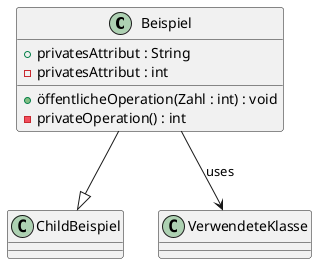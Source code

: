 @startuml
class Beispiel {
  +privatesAttribut : String
  -privatesAttribut : int

  +öffentlicheOperation(Zahl : int) : void
  -privateOperation() : int
}

' Vererbung
class ChildBeispiel
Beispiel --|> ChildBeispiel

' Klassen
class VerwendeteKlasse

Beispiel --> VerwendeteKlasse : uses

@enduml


